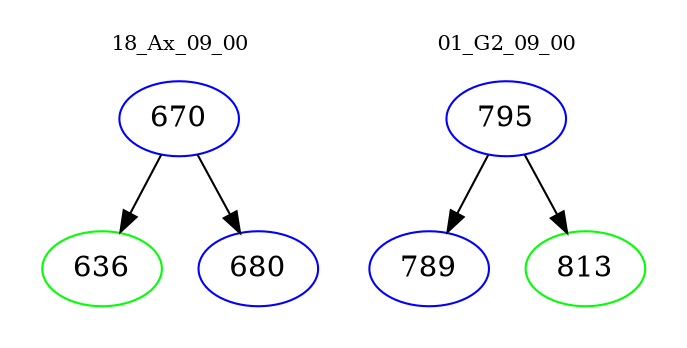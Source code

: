 digraph{
subgraph cluster_0 {
color = white
label = "18_Ax_09_00";
fontsize=10;
T0_670 [label="670", color="blue"]
T0_670 -> T0_636 [color="black"]
T0_636 [label="636", color="green"]
T0_670 -> T0_680 [color="black"]
T0_680 [label="680", color="blue"]
}
subgraph cluster_1 {
color = white
label = "01_G2_09_00";
fontsize=10;
T1_795 [label="795", color="blue"]
T1_795 -> T1_789 [color="black"]
T1_789 [label="789", color="blue"]
T1_795 -> T1_813 [color="black"]
T1_813 [label="813", color="green"]
}
}
